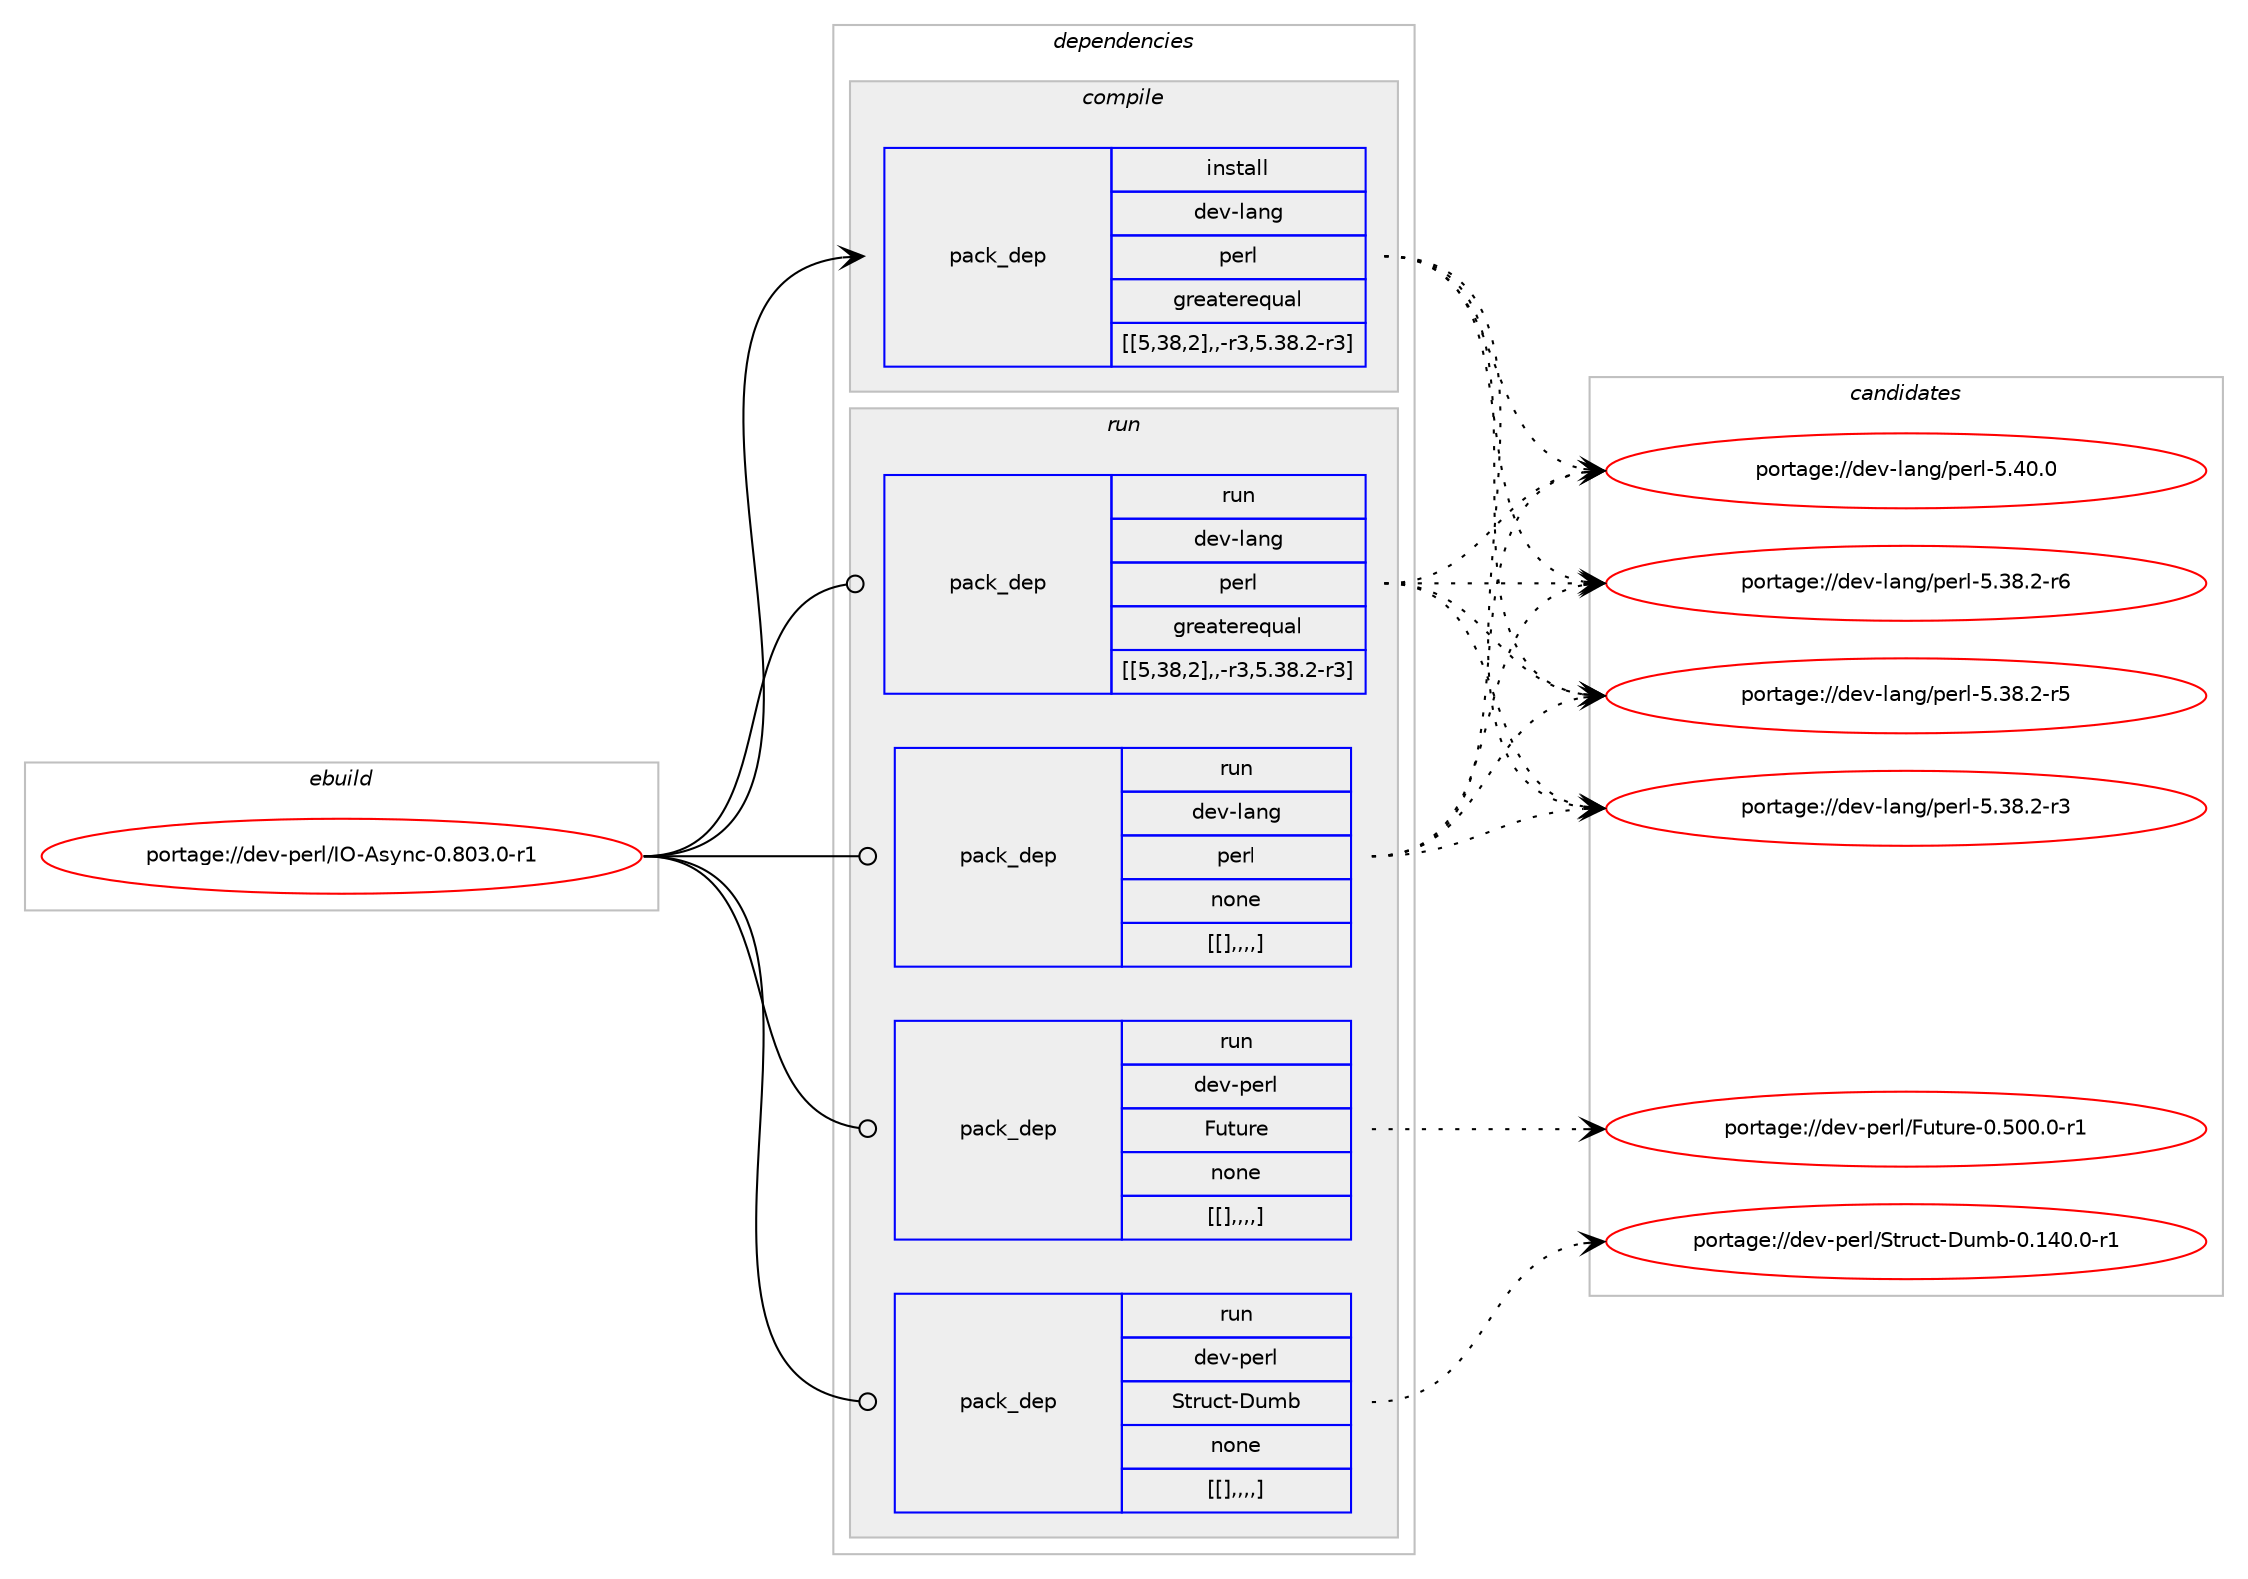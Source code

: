 digraph prolog {

# *************
# Graph options
# *************

newrank=true;
concentrate=true;
compound=true;
graph [rankdir=LR,fontname=Helvetica,fontsize=10,ranksep=1.5];#, ranksep=2.5, nodesep=0.2];
edge  [arrowhead=vee];
node  [fontname=Helvetica,fontsize=10];

# **********
# The ebuild
# **********

subgraph cluster_leftcol {
color=gray;
label=<<i>ebuild</i>>;
id [label="portage://dev-perl/IO-Async-0.803.0-r1", color=red, width=4, href="../dev-perl/IO-Async-0.803.0-r1.svg"];
}

# ****************
# The dependencies
# ****************

subgraph cluster_midcol {
color=gray;
label=<<i>dependencies</i>>;
subgraph cluster_compile {
fillcolor="#eeeeee";
style=filled;
label=<<i>compile</i>>;
subgraph pack100857 {
dependency132453 [label=<<TABLE BORDER="0" CELLBORDER="1" CELLSPACING="0" CELLPADDING="4" WIDTH="220"><TR><TD ROWSPAN="6" CELLPADDING="30">pack_dep</TD></TR><TR><TD WIDTH="110">install</TD></TR><TR><TD>dev-lang</TD></TR><TR><TD>perl</TD></TR><TR><TD>greaterequal</TD></TR><TR><TD>[[5,38,2],,-r3,5.38.2-r3]</TD></TR></TABLE>>, shape=none, color=blue];
}
id:e -> dependency132453:w [weight=20,style="solid",arrowhead="vee"];
}
subgraph cluster_compileandrun {
fillcolor="#eeeeee";
style=filled;
label=<<i>compile and run</i>>;
}
subgraph cluster_run {
fillcolor="#eeeeee";
style=filled;
label=<<i>run</i>>;
subgraph pack100858 {
dependency132454 [label=<<TABLE BORDER="0" CELLBORDER="1" CELLSPACING="0" CELLPADDING="4" WIDTH="220"><TR><TD ROWSPAN="6" CELLPADDING="30">pack_dep</TD></TR><TR><TD WIDTH="110">run</TD></TR><TR><TD>dev-lang</TD></TR><TR><TD>perl</TD></TR><TR><TD>greaterequal</TD></TR><TR><TD>[[5,38,2],,-r3,5.38.2-r3]</TD></TR></TABLE>>, shape=none, color=blue];
}
id:e -> dependency132454:w [weight=20,style="solid",arrowhead="odot"];
subgraph pack100859 {
dependency132455 [label=<<TABLE BORDER="0" CELLBORDER="1" CELLSPACING="0" CELLPADDING="4" WIDTH="220"><TR><TD ROWSPAN="6" CELLPADDING="30">pack_dep</TD></TR><TR><TD WIDTH="110">run</TD></TR><TR><TD>dev-lang</TD></TR><TR><TD>perl</TD></TR><TR><TD>none</TD></TR><TR><TD>[[],,,,]</TD></TR></TABLE>>, shape=none, color=blue];
}
id:e -> dependency132455:w [weight=20,style="solid",arrowhead="odot"];
subgraph pack100860 {
dependency132456 [label=<<TABLE BORDER="0" CELLBORDER="1" CELLSPACING="0" CELLPADDING="4" WIDTH="220"><TR><TD ROWSPAN="6" CELLPADDING="30">pack_dep</TD></TR><TR><TD WIDTH="110">run</TD></TR><TR><TD>dev-perl</TD></TR><TR><TD>Future</TD></TR><TR><TD>none</TD></TR><TR><TD>[[],,,,]</TD></TR></TABLE>>, shape=none, color=blue];
}
id:e -> dependency132456:w [weight=20,style="solid",arrowhead="odot"];
subgraph pack100861 {
dependency132457 [label=<<TABLE BORDER="0" CELLBORDER="1" CELLSPACING="0" CELLPADDING="4" WIDTH="220"><TR><TD ROWSPAN="6" CELLPADDING="30">pack_dep</TD></TR><TR><TD WIDTH="110">run</TD></TR><TR><TD>dev-perl</TD></TR><TR><TD>Struct-Dumb</TD></TR><TR><TD>none</TD></TR><TR><TD>[[],,,,]</TD></TR></TABLE>>, shape=none, color=blue];
}
id:e -> dependency132457:w [weight=20,style="solid",arrowhead="odot"];
}
}

# **************
# The candidates
# **************

subgraph cluster_choices {
rank=same;
color=gray;
label=<<i>candidates</i>>;

subgraph choice100857 {
color=black;
nodesep=1;
choice10010111845108971101034711210111410845534652484648 [label="portage://dev-lang/perl-5.40.0", color=red, width=4,href="../dev-lang/perl-5.40.0.svg"];
choice100101118451089711010347112101114108455346515646504511454 [label="portage://dev-lang/perl-5.38.2-r6", color=red, width=4,href="../dev-lang/perl-5.38.2-r6.svg"];
choice100101118451089711010347112101114108455346515646504511453 [label="portage://dev-lang/perl-5.38.2-r5", color=red, width=4,href="../dev-lang/perl-5.38.2-r5.svg"];
choice100101118451089711010347112101114108455346515646504511451 [label="portage://dev-lang/perl-5.38.2-r3", color=red, width=4,href="../dev-lang/perl-5.38.2-r3.svg"];
dependency132453:e -> choice10010111845108971101034711210111410845534652484648:w [style=dotted,weight="100"];
dependency132453:e -> choice100101118451089711010347112101114108455346515646504511454:w [style=dotted,weight="100"];
dependency132453:e -> choice100101118451089711010347112101114108455346515646504511453:w [style=dotted,weight="100"];
dependency132453:e -> choice100101118451089711010347112101114108455346515646504511451:w [style=dotted,weight="100"];
}
subgraph choice100858 {
color=black;
nodesep=1;
choice10010111845108971101034711210111410845534652484648 [label="portage://dev-lang/perl-5.40.0", color=red, width=4,href="../dev-lang/perl-5.40.0.svg"];
choice100101118451089711010347112101114108455346515646504511454 [label="portage://dev-lang/perl-5.38.2-r6", color=red, width=4,href="../dev-lang/perl-5.38.2-r6.svg"];
choice100101118451089711010347112101114108455346515646504511453 [label="portage://dev-lang/perl-5.38.2-r5", color=red, width=4,href="../dev-lang/perl-5.38.2-r5.svg"];
choice100101118451089711010347112101114108455346515646504511451 [label="portage://dev-lang/perl-5.38.2-r3", color=red, width=4,href="../dev-lang/perl-5.38.2-r3.svg"];
dependency132454:e -> choice10010111845108971101034711210111410845534652484648:w [style=dotted,weight="100"];
dependency132454:e -> choice100101118451089711010347112101114108455346515646504511454:w [style=dotted,weight="100"];
dependency132454:e -> choice100101118451089711010347112101114108455346515646504511453:w [style=dotted,weight="100"];
dependency132454:e -> choice100101118451089711010347112101114108455346515646504511451:w [style=dotted,weight="100"];
}
subgraph choice100859 {
color=black;
nodesep=1;
choice10010111845108971101034711210111410845534652484648 [label="portage://dev-lang/perl-5.40.0", color=red, width=4,href="../dev-lang/perl-5.40.0.svg"];
choice100101118451089711010347112101114108455346515646504511454 [label="portage://dev-lang/perl-5.38.2-r6", color=red, width=4,href="../dev-lang/perl-5.38.2-r6.svg"];
choice100101118451089711010347112101114108455346515646504511453 [label="portage://dev-lang/perl-5.38.2-r5", color=red, width=4,href="../dev-lang/perl-5.38.2-r5.svg"];
choice100101118451089711010347112101114108455346515646504511451 [label="portage://dev-lang/perl-5.38.2-r3", color=red, width=4,href="../dev-lang/perl-5.38.2-r3.svg"];
dependency132455:e -> choice10010111845108971101034711210111410845534652484648:w [style=dotted,weight="100"];
dependency132455:e -> choice100101118451089711010347112101114108455346515646504511454:w [style=dotted,weight="100"];
dependency132455:e -> choice100101118451089711010347112101114108455346515646504511453:w [style=dotted,weight="100"];
dependency132455:e -> choice100101118451089711010347112101114108455346515646504511451:w [style=dotted,weight="100"];
}
subgraph choice100860 {
color=black;
nodesep=1;
choice10010111845112101114108477011711611711410145484653484846484511449 [label="portage://dev-perl/Future-0.500.0-r1", color=red, width=4,href="../dev-perl/Future-0.500.0-r1.svg"];
dependency132456:e -> choice10010111845112101114108477011711611711410145484653484846484511449:w [style=dotted,weight="100"];
}
subgraph choice100861 {
color=black;
nodesep=1;
choice1001011184511210111410847831161141179911645681171099845484649524846484511449 [label="portage://dev-perl/Struct-Dumb-0.140.0-r1", color=red, width=4,href="../dev-perl/Struct-Dumb-0.140.0-r1.svg"];
dependency132457:e -> choice1001011184511210111410847831161141179911645681171099845484649524846484511449:w [style=dotted,weight="100"];
}
}

}
